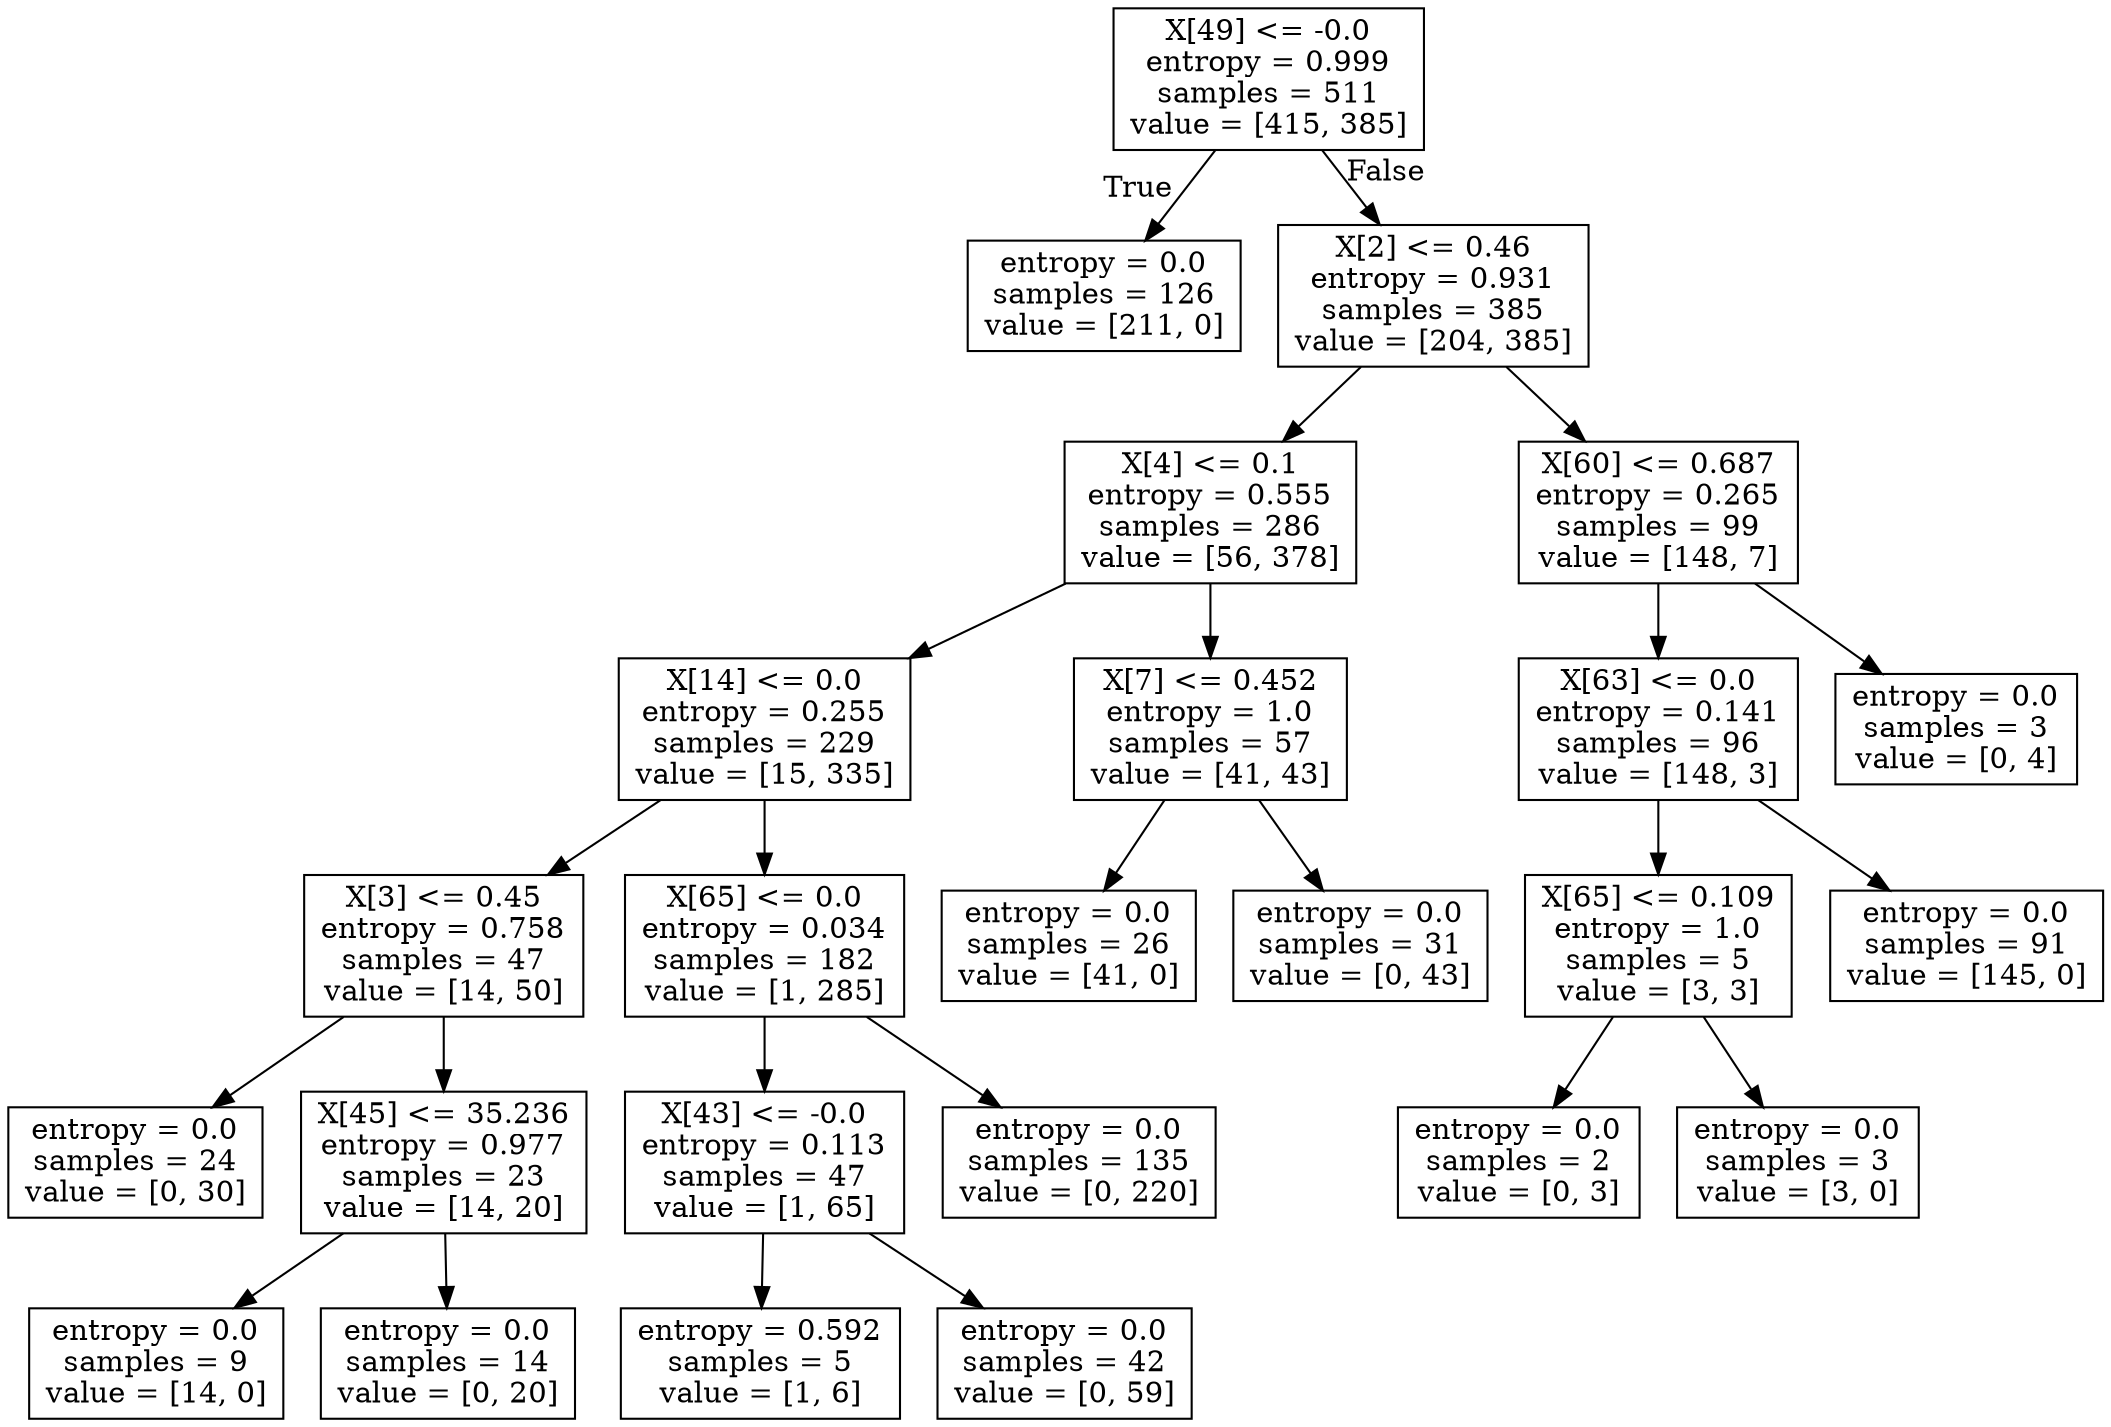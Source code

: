 digraph Tree {
node [shape=box] ;
0 [label="X[49] <= -0.0\nentropy = 0.999\nsamples = 511\nvalue = [415, 385]"] ;
1 [label="entropy = 0.0\nsamples = 126\nvalue = [211, 0]"] ;
0 -> 1 [labeldistance=2.5, labelangle=45, headlabel="True"] ;
2 [label="X[2] <= 0.46\nentropy = 0.931\nsamples = 385\nvalue = [204, 385]"] ;
0 -> 2 [labeldistance=2.5, labelangle=-45, headlabel="False"] ;
3 [label="X[4] <= 0.1\nentropy = 0.555\nsamples = 286\nvalue = [56, 378]"] ;
2 -> 3 ;
4 [label="X[14] <= 0.0\nentropy = 0.255\nsamples = 229\nvalue = [15, 335]"] ;
3 -> 4 ;
5 [label="X[3] <= 0.45\nentropy = 0.758\nsamples = 47\nvalue = [14, 50]"] ;
4 -> 5 ;
6 [label="entropy = 0.0\nsamples = 24\nvalue = [0, 30]"] ;
5 -> 6 ;
7 [label="X[45] <= 35.236\nentropy = 0.977\nsamples = 23\nvalue = [14, 20]"] ;
5 -> 7 ;
8 [label="entropy = 0.0\nsamples = 9\nvalue = [14, 0]"] ;
7 -> 8 ;
9 [label="entropy = 0.0\nsamples = 14\nvalue = [0, 20]"] ;
7 -> 9 ;
10 [label="X[65] <= 0.0\nentropy = 0.034\nsamples = 182\nvalue = [1, 285]"] ;
4 -> 10 ;
11 [label="X[43] <= -0.0\nentropy = 0.113\nsamples = 47\nvalue = [1, 65]"] ;
10 -> 11 ;
12 [label="entropy = 0.592\nsamples = 5\nvalue = [1, 6]"] ;
11 -> 12 ;
13 [label="entropy = 0.0\nsamples = 42\nvalue = [0, 59]"] ;
11 -> 13 ;
14 [label="entropy = 0.0\nsamples = 135\nvalue = [0, 220]"] ;
10 -> 14 ;
15 [label="X[7] <= 0.452\nentropy = 1.0\nsamples = 57\nvalue = [41, 43]"] ;
3 -> 15 ;
16 [label="entropy = 0.0\nsamples = 26\nvalue = [41, 0]"] ;
15 -> 16 ;
17 [label="entropy = 0.0\nsamples = 31\nvalue = [0, 43]"] ;
15 -> 17 ;
18 [label="X[60] <= 0.687\nentropy = 0.265\nsamples = 99\nvalue = [148, 7]"] ;
2 -> 18 ;
19 [label="X[63] <= 0.0\nentropy = 0.141\nsamples = 96\nvalue = [148, 3]"] ;
18 -> 19 ;
20 [label="X[65] <= 0.109\nentropy = 1.0\nsamples = 5\nvalue = [3, 3]"] ;
19 -> 20 ;
21 [label="entropy = 0.0\nsamples = 2\nvalue = [0, 3]"] ;
20 -> 21 ;
22 [label="entropy = 0.0\nsamples = 3\nvalue = [3, 0]"] ;
20 -> 22 ;
23 [label="entropy = 0.0\nsamples = 91\nvalue = [145, 0]"] ;
19 -> 23 ;
24 [label="entropy = 0.0\nsamples = 3\nvalue = [0, 4]"] ;
18 -> 24 ;
}